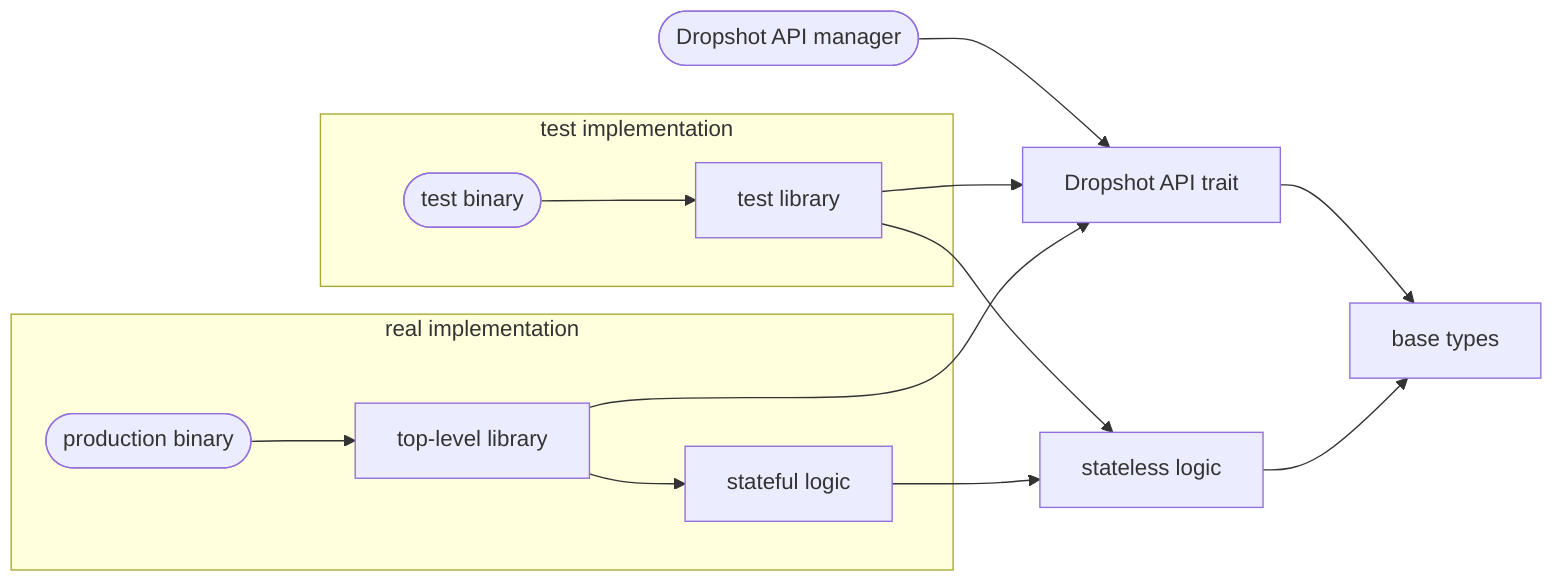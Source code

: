 flowchart LR
    dropshot_api_manager([Dropshot API manager]) --> api
    types[base types]
    stateless_logic[stateless logic]
    api[Dropshot API trait] --> types
    test_lib --> stateless_logic
    test_lib --> api
    top_level_lib --> api
    stateless_logic --> types
    stateful_logic --> stateless_logic

    subgraph production_impl [real implementation]
    production_binary([production binary]) --> top_level_lib
    top_level_lib[top-level library]
    top_level_lib --> stateful_logic
    stateful_logic[stateful logic]
    end

    subgraph test_impl [test implementation]
    test_bin([test binary]) --> test_lib
    test_lib[test library]
    end